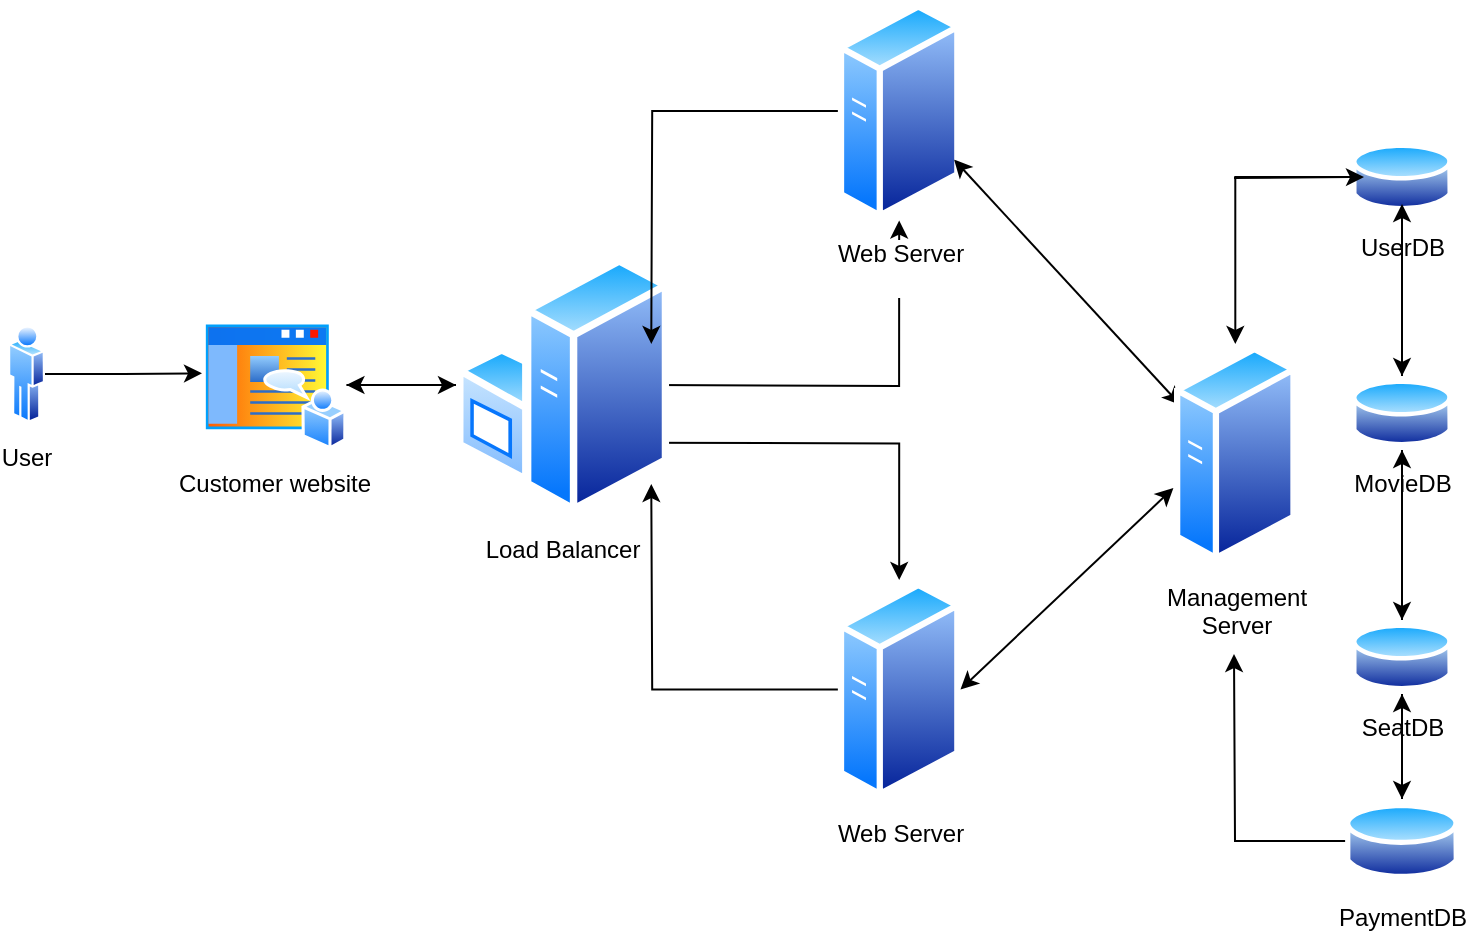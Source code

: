 <mxfile version="28.0.6">
  <diagram name="Page-1" id="yoMIYRCsywAks_YMM_2B">
    <mxGraphModel dx="786" dy="516" grid="0" gridSize="10" guides="1" tooltips="1" connect="1" arrows="1" fold="1" page="1" pageScale="1" pageWidth="850" pageHeight="1100" math="0" shadow="0">
      <root>
        <mxCell id="0" />
        <mxCell id="1" parent="0" />
        <mxCell id="vv7toFQoOP1ZbUznBxJa-31" value="" style="edgeStyle=orthogonalEdgeStyle;rounded=0;orthogonalLoop=1;jettySize=auto;html=1;" parent="1" source="vv7toFQoOP1ZbUznBxJa-8" target="vv7toFQoOP1ZbUznBxJa-17" edge="1">
          <mxGeometry relative="1" as="geometry" />
        </mxCell>
        <mxCell id="vv7toFQoOP1ZbUznBxJa-8" value="&lt;div&gt;Customer website&lt;/div&gt;" style="image;aspect=fixed;perimeter=ellipsePerimeter;html=1;align=center;shadow=0;dashed=0;spacingTop=3;image=img/lib/active_directory/home_page.svg;" parent="1" vertex="1">
          <mxGeometry x="135" y="180" width="72.22" height="65" as="geometry" />
        </mxCell>
        <mxCell id="vv7toFQoOP1ZbUznBxJa-16" value="User&lt;div&gt;&lt;br&gt;&lt;/div&gt;" style="image;aspect=fixed;perimeter=ellipsePerimeter;html=1;align=center;shadow=0;dashed=0;spacingTop=3;image=img/lib/active_directory/user.svg;" parent="1" vertex="1">
          <mxGeometry x="38" y="182" width="18.5" height="50" as="geometry" />
        </mxCell>
        <mxCell id="0XvgkQEXZee6cVqThMQY-19" style="edgeStyle=orthogonalEdgeStyle;rounded=0;orthogonalLoop=1;jettySize=auto;html=1;" edge="1" parent="1" target="vv7toFQoOP1ZbUznBxJa-26">
          <mxGeometry relative="1" as="geometry">
            <mxPoint x="359.53" y="212.5" as="sourcePoint" />
          </mxGeometry>
        </mxCell>
        <mxCell id="0XvgkQEXZee6cVqThMQY-20" style="edgeStyle=orthogonalEdgeStyle;rounded=0;orthogonalLoop=1;jettySize=auto;html=1;exitX=1;exitY=0.75;exitDx=0;exitDy=0;entryX=0.5;entryY=0;entryDx=0;entryDy=0;" edge="1" parent="1" target="vv7toFQoOP1ZbUznBxJa-39">
          <mxGeometry relative="1" as="geometry">
            <mxPoint x="353.996" y="241.34" as="sourcePoint" />
          </mxGeometry>
        </mxCell>
        <mxCell id="0XvgkQEXZee6cVqThMQY-32" style="edgeStyle=orthogonalEdgeStyle;rounded=0;orthogonalLoop=1;jettySize=auto;html=1;exitX=0;exitY=0.5;exitDx=0;exitDy=0;entryX=1;entryY=0.5;entryDx=0;entryDy=0;" edge="1" parent="1" source="vv7toFQoOP1ZbUznBxJa-17" target="vv7toFQoOP1ZbUznBxJa-8">
          <mxGeometry relative="1" as="geometry" />
        </mxCell>
        <mxCell id="vv7toFQoOP1ZbUznBxJa-17" value="&lt;div&gt;Load Balancer&lt;/div&gt;&lt;div&gt;&lt;br&gt;&lt;/div&gt;" style="image;aspect=fixed;perimeter=ellipsePerimeter;html=1;align=center;shadow=0;dashed=0;spacingTop=3;image=img/lib/active_directory/windows_server.svg;" parent="1" vertex="1">
          <mxGeometry x="262" y="147.5" width="106.6" height="130" as="geometry" />
        </mxCell>
        <mxCell id="vv7toFQoOP1ZbUznBxJa-26" value="Web Server&lt;div&gt;&lt;br&gt;&lt;/div&gt;" style="image;aspect=fixed;perimeter=ellipsePerimeter;html=1;align=center;shadow=0;dashed=0;spacingTop=3;image=img/lib/active_directory/generic_server.svg;" parent="1" vertex="1">
          <mxGeometry x="452.93" y="20.75" width="61.32" height="109.5" as="geometry" />
        </mxCell>
        <mxCell id="vv7toFQoOP1ZbUznBxJa-39" value="Web Server&lt;div&gt;&lt;br&gt;&lt;/div&gt;" style="image;aspect=fixed;perimeter=ellipsePerimeter;html=1;align=center;shadow=0;dashed=0;spacingTop=3;image=img/lib/active_directory/generic_server.svg;" parent="1" vertex="1">
          <mxGeometry x="452.93" y="310" width="61.32" height="109.5" as="geometry" />
        </mxCell>
        <mxCell id="0XvgkQEXZee6cVqThMQY-6" value="" style="edgeStyle=orthogonalEdgeStyle;rounded=0;orthogonalLoop=1;jettySize=auto;html=1;" edge="1" parent="1" source="vv7toFQoOP1ZbUznBxJa-43" target="0XvgkQEXZee6cVqThMQY-4">
          <mxGeometry relative="1" as="geometry" />
        </mxCell>
        <mxCell id="0XvgkQEXZee6cVqThMQY-9" style="edgeStyle=orthogonalEdgeStyle;rounded=0;orthogonalLoop=1;jettySize=auto;html=1;" edge="1" parent="1" source="vv7toFQoOP1ZbUznBxJa-43" target="0XvgkQEXZee6cVqThMQY-41">
          <mxGeometry relative="1" as="geometry">
            <mxPoint x="650" y="166" as="targetPoint" />
          </mxGeometry>
        </mxCell>
        <mxCell id="vv7toFQoOP1ZbUznBxJa-43" value="&lt;div&gt;UserDB&lt;/div&gt;" style="image;aspect=fixed;perimeter=ellipsePerimeter;html=1;align=center;shadow=0;dashed=0;spacingTop=3;image=img/lib/active_directory/database.svg;" parent="1" vertex="1">
          <mxGeometry x="710" y="90" width="50" height="37" as="geometry" />
        </mxCell>
        <mxCell id="0XvgkQEXZee6cVqThMQY-1" style="edgeStyle=orthogonalEdgeStyle;rounded=0;orthogonalLoop=1;jettySize=auto;html=1;exitX=1;exitY=0.5;exitDx=0;exitDy=0;entryX=0;entryY=0.41;entryDx=0;entryDy=0;entryPerimeter=0;" edge="1" parent="1" source="vv7toFQoOP1ZbUznBxJa-16" target="vv7toFQoOP1ZbUznBxJa-8">
          <mxGeometry relative="1" as="geometry" />
        </mxCell>
        <mxCell id="0XvgkQEXZee6cVqThMQY-7" value="" style="edgeStyle=orthogonalEdgeStyle;rounded=0;orthogonalLoop=1;jettySize=auto;html=1;" edge="1" parent="1" source="0XvgkQEXZee6cVqThMQY-4" target="0XvgkQEXZee6cVqThMQY-5">
          <mxGeometry relative="1" as="geometry" />
        </mxCell>
        <mxCell id="0XvgkQEXZee6cVqThMQY-39" style="edgeStyle=orthogonalEdgeStyle;rounded=0;orthogonalLoop=1;jettySize=auto;html=1;" edge="1" parent="1" source="0XvgkQEXZee6cVqThMQY-4">
          <mxGeometry relative="1" as="geometry">
            <mxPoint x="735" y="122.0" as="targetPoint" />
          </mxGeometry>
        </mxCell>
        <mxCell id="0XvgkQEXZee6cVqThMQY-4" value="&lt;div&gt;MovieDB&lt;/div&gt;" style="image;aspect=fixed;perimeter=ellipsePerimeter;html=1;align=center;shadow=0;dashed=0;spacingTop=3;image=img/lib/active_directory/database.svg;" vertex="1" parent="1">
          <mxGeometry x="710" y="208" width="50" height="37" as="geometry" />
        </mxCell>
        <mxCell id="0XvgkQEXZee6cVqThMQY-37" style="edgeStyle=orthogonalEdgeStyle;rounded=0;orthogonalLoop=1;jettySize=auto;html=1;" edge="1" parent="1" source="0XvgkQEXZee6cVqThMQY-5" target="0XvgkQEXZee6cVqThMQY-35">
          <mxGeometry relative="1" as="geometry" />
        </mxCell>
        <mxCell id="0XvgkQEXZee6cVqThMQY-38" style="edgeStyle=orthogonalEdgeStyle;rounded=0;orthogonalLoop=1;jettySize=auto;html=1;entryX=0.5;entryY=1;entryDx=0;entryDy=0;" edge="1" parent="1" source="0XvgkQEXZee6cVqThMQY-5" target="0XvgkQEXZee6cVqThMQY-4">
          <mxGeometry relative="1" as="geometry" />
        </mxCell>
        <mxCell id="0XvgkQEXZee6cVqThMQY-5" value="&lt;div&gt;SeatDB&lt;/div&gt;" style="image;aspect=fixed;perimeter=ellipsePerimeter;html=1;align=center;shadow=0;dashed=0;spacingTop=3;image=img/lib/active_directory/database.svg;" vertex="1" parent="1">
          <mxGeometry x="710" y="330" width="50" height="37" as="geometry" />
        </mxCell>
        <mxCell id="0XvgkQEXZee6cVqThMQY-21" style="edgeStyle=orthogonalEdgeStyle;rounded=0;orthogonalLoop=1;jettySize=auto;html=1;exitX=0;exitY=0.5;exitDx=0;exitDy=0;entryX=1.001;entryY=0.881;entryDx=0;entryDy=0;entryPerimeter=0;" edge="1" parent="1" source="vv7toFQoOP1ZbUznBxJa-39">
          <mxGeometry relative="1" as="geometry">
            <mxPoint x="359.637" y="262.03" as="targetPoint" />
          </mxGeometry>
        </mxCell>
        <mxCell id="0XvgkQEXZee6cVqThMQY-22" style="edgeStyle=orthogonalEdgeStyle;rounded=0;orthogonalLoop=1;jettySize=auto;html=1;entryX=1.001;entryY=0.342;entryDx=0;entryDy=0;entryPerimeter=0;" edge="1" parent="1" source="vv7toFQoOP1ZbUznBxJa-26">
          <mxGeometry relative="1" as="geometry">
            <mxPoint x="359.637" y="191.96" as="targetPoint" />
          </mxGeometry>
        </mxCell>
        <mxCell id="0XvgkQEXZee6cVqThMQY-29" value="" style="endArrow=classic;startArrow=classic;html=1;rounded=0;exitX=1;exitY=0.75;exitDx=0;exitDy=0;entryX=0;entryY=0.25;entryDx=0;entryDy=0;" edge="1" parent="1" source="vv7toFQoOP1ZbUznBxJa-26" target="0XvgkQEXZee6cVqThMQY-41">
          <mxGeometry width="50" height="50" relative="1" as="geometry">
            <mxPoint x="540" y="258" as="sourcePoint" />
            <mxPoint x="595" y="187" as="targetPoint" />
          </mxGeometry>
        </mxCell>
        <mxCell id="0XvgkQEXZee6cVqThMQY-30" value="" style="endArrow=classic;startArrow=classic;html=1;rounded=0;exitX=1;exitY=0.5;exitDx=0;exitDy=0;entryX=-0.005;entryY=0.658;entryDx=0;entryDy=0;entryPerimeter=0;" edge="1" parent="1" source="vv7toFQoOP1ZbUznBxJa-39" target="0XvgkQEXZee6cVqThMQY-41">
          <mxGeometry width="50" height="50" relative="1" as="geometry">
            <mxPoint x="460" y="340" as="sourcePoint" />
            <mxPoint x="611" y="276" as="targetPoint" />
          </mxGeometry>
        </mxCell>
        <mxCell id="0XvgkQEXZee6cVqThMQY-34" value="" style="endArrow=classic;html=1;rounded=0;" edge="1" parent="1">
          <mxGeometry width="50" height="50" relative="1" as="geometry">
            <mxPoint x="651" y="109" as="sourcePoint" />
            <mxPoint x="716" y="108.5" as="targetPoint" />
          </mxGeometry>
        </mxCell>
        <mxCell id="0XvgkQEXZee6cVqThMQY-36" style="edgeStyle=orthogonalEdgeStyle;rounded=0;orthogonalLoop=1;jettySize=auto;html=1;entryX=0.5;entryY=1;entryDx=0;entryDy=0;" edge="1" parent="1" source="0XvgkQEXZee6cVqThMQY-35" target="0XvgkQEXZee6cVqThMQY-5">
          <mxGeometry relative="1" as="geometry" />
        </mxCell>
        <mxCell id="0XvgkQEXZee6cVqThMQY-40" style="edgeStyle=orthogonalEdgeStyle;rounded=0;orthogonalLoop=1;jettySize=auto;html=1;" edge="1" parent="1" source="0XvgkQEXZee6cVqThMQY-35">
          <mxGeometry relative="1" as="geometry">
            <mxPoint x="651" y="347" as="targetPoint" />
          </mxGeometry>
        </mxCell>
        <mxCell id="0XvgkQEXZee6cVqThMQY-35" value="&lt;div&gt;PaymentDB&lt;/div&gt;" style="image;aspect=fixed;perimeter=ellipsePerimeter;html=1;align=center;shadow=0;dashed=0;spacingTop=3;image=img/lib/active_directory/database.svg;" vertex="1" parent="1">
          <mxGeometry x="706.62" y="419.5" width="56.76" height="42" as="geometry" />
        </mxCell>
        <mxCell id="0XvgkQEXZee6cVqThMQY-41" value="&lt;div&gt;Management&lt;/div&gt;&lt;div&gt;Server&lt;/div&gt;" style="image;aspect=fixed;perimeter=ellipsePerimeter;html=1;align=center;shadow=0;dashed=0;spacingTop=3;image=img/lib/active_directory/generic_server.svg;" vertex="1" parent="1">
          <mxGeometry x="621" y="192" width="61.32" height="109.5" as="geometry" />
        </mxCell>
      </root>
    </mxGraphModel>
  </diagram>
</mxfile>
